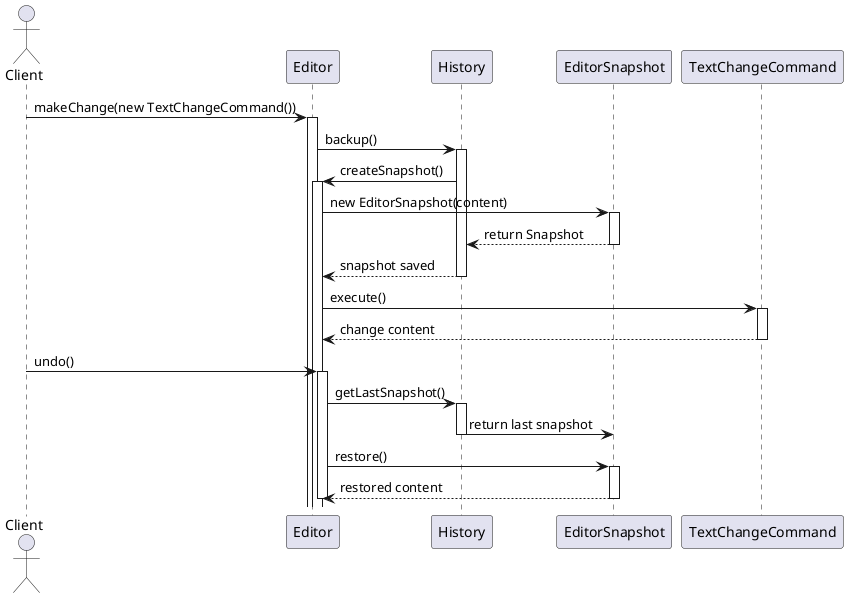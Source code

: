 @startuml
actor Client

Client -> Editor: makeChange(new TextChangeCommand())
activate Editor

Editor -> History: backup()
activate History

History -> Editor: createSnapshot()
activate Editor
Editor -> EditorSnapshot: new EditorSnapshot(content)
activate EditorSnapshot
EditorSnapshot --> History: return Snapshot
deactivate EditorSnapshot
History --> Editor: snapshot saved
deactivate History

Editor -> TextChangeCommand: execute()
activate TextChangeCommand
TextChangeCommand --> Editor: change content
deactivate TextChangeCommand

Client -> Editor: undo()
activate Editor

Editor -> History: getLastSnapshot()
activate History
History -> EditorSnapshot: return last snapshot
deactivate History

Editor -> EditorSnapshot: restore()
activate EditorSnapshot
EditorSnapshot --> Editor: restored content
deactivate EditorSnapshot

deactivate Editor
@enduml
